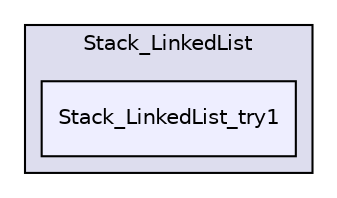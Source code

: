digraph "C:/GitHub_repr/TechnoAtom-cpp/Task1-Stack/Stack_LinkedList/Stack_LinkedList_try1" {
  compound=true
  node [ fontsize="10", fontname="Helvetica"];
  edge [ labelfontsize="10", labelfontname="Helvetica"];
  subgraph clusterdir_7601da3f2b604a7fc7021f6cb888807d {
    graph [ bgcolor="#ddddee", pencolor="black", label="Stack_LinkedList" fontname="Helvetica", fontsize="10", URL="dir_7601da3f2b604a7fc7021f6cb888807d.html"]
  dir_a06226a1326f923108beff988a03d229 [shape=box, label="Stack_LinkedList_try1", style="filled", fillcolor="#eeeeff", pencolor="black", URL="dir_a06226a1326f923108beff988a03d229.html"];
  }
}
